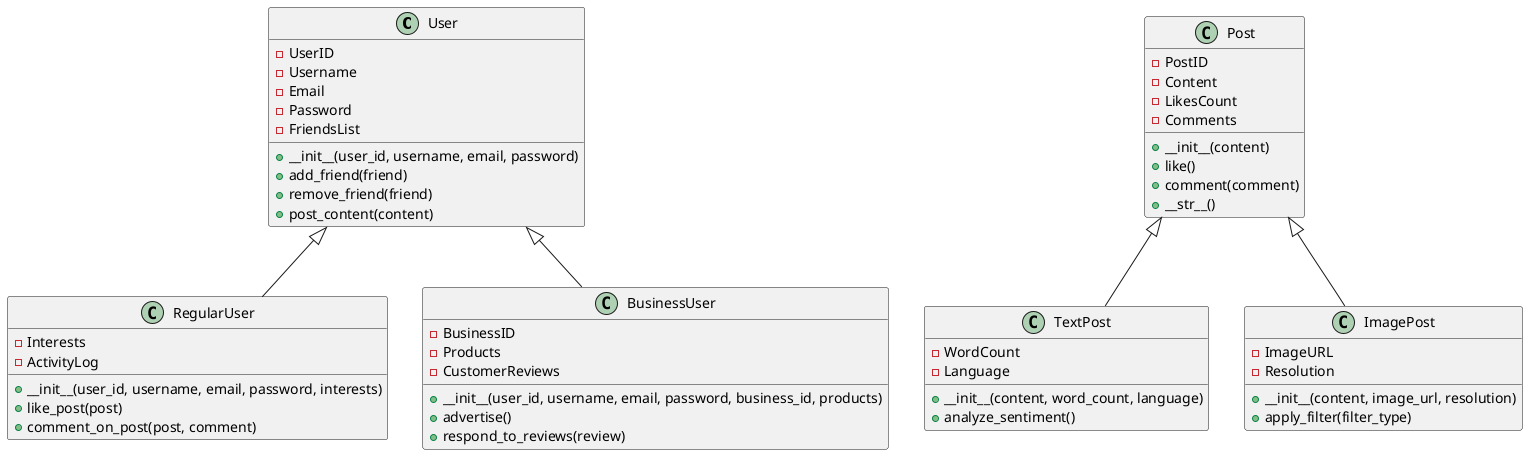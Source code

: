 @startuml esercizio_017

class User {
  -UserID
  -Username
  -Email
  -Password
  -FriendsList
  +__init__(user_id, username, email, password)
  +add_friend(friend)
  +remove_friend(friend)
  +post_content(content)
}

class RegularUser {
  -Interests
  -ActivityLog
  +__init__(user_id, username, email, password, interests)
  +like_post(post)
  +comment_on_post(post, comment)
}


class BusinessUser {
  -BusinessID
  -Products
  -CustomerReviews
  +__init__(user_id, username, email, password, business_id, products)
  +advertise()
  +respond_to_reviews(review)
}


class Post {
  -PostID
  -Content
  -LikesCount
  -Comments
  +__init__(content)
  +like()
  +comment(comment)
  +__str__()
}

class TextPost {
  -WordCount
  -Language
  +__init__(content, word_count, language)
  +analyze_sentiment()
}

class ImagePost {
  -ImageURL
  -Resolution
  +__init__(content, image_url, resolution)
  +apply_filter(filter_type)
}
Post <|-- ImagePost
Post <|-- TextPost
User <|-- BusinessUser
User <|-- RegularUser

@enduml